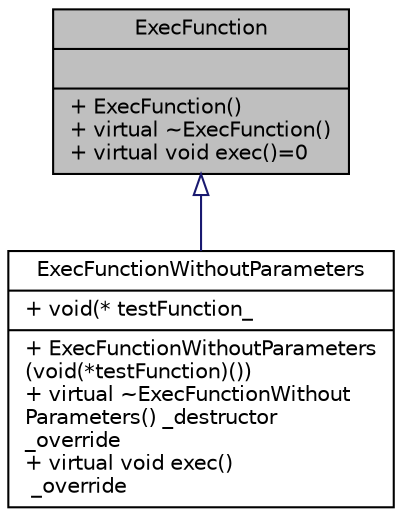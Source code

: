 digraph "ExecFunction"
{
 // LATEX_PDF_SIZE
  edge [fontname="Helvetica",fontsize="10",labelfontname="Helvetica",labelfontsize="10"];
  node [fontname="Helvetica",fontsize="10",shape=record];
  Node1 [label="{ExecFunction\n||+  ExecFunction()\l+ virtual ~ExecFunction()\l+ virtual void exec()=0\l}",height=0.2,width=0.4,color="black", fillcolor="grey75", style="filled", fontcolor="black",tooltip=" "];
  Node1 -> Node2 [dir="back",color="midnightblue",fontsize="10",style="solid",arrowtail="onormal",fontname="Helvetica"];
  Node2 [label="{ExecFunctionWithoutParameters\n|+ void(* testFunction_\l|+  ExecFunctionWithoutParameters\l(void(*testFunction)())\l+ virtual ~ExecFunctionWithout\lParameters() _destructor\l_override\l+ virtual void exec()\l _override\l}",height=0.2,width=0.4,color="black", fillcolor="white", style="filled",URL="$classExecFunctionWithoutParameters.html",tooltip=" "];
}
